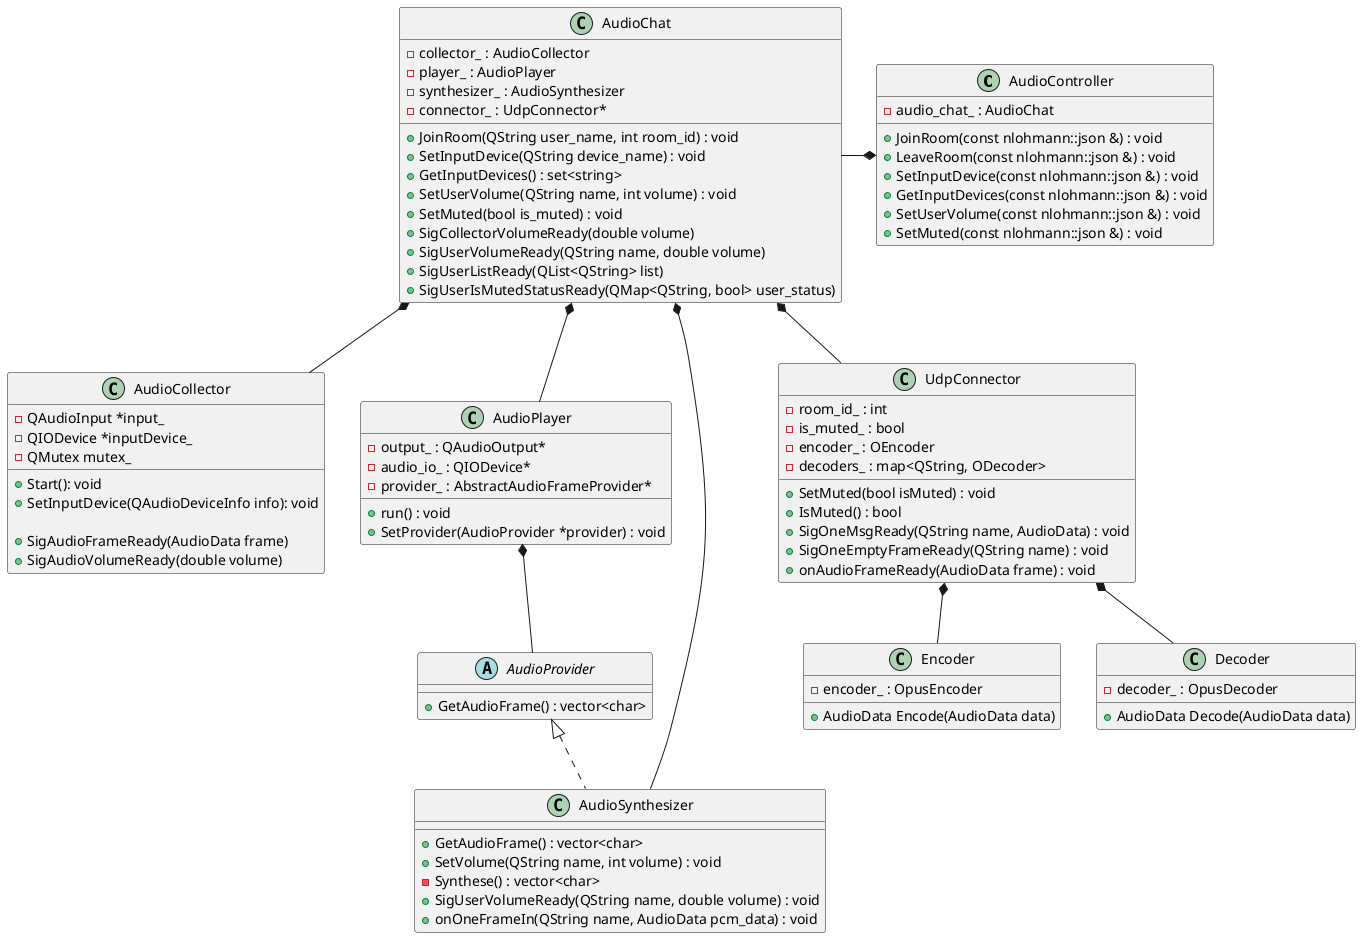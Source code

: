 @startuml

class AudioController{
    - audio_chat_ : AudioChat
    + JoinRoom(const nlohmann::json &) : void
    + LeaveRoom(const nlohmann::json &) : void
    + SetInputDevice(const nlohmann::json &) : void
    + GetInputDevices(const nlohmann::json &) : void
    + SetUserVolume(const nlohmann::json &) : void
    + SetMuted(const nlohmann::json &) : void
}

class AudioChat{

    + JoinRoom(QString user_name, int room_id) : void
    + SetInputDevice(QString device_name) : void
    + GetInputDevices() : set<string>
    + SetUserVolume(QString name, int volume) : void
    + SetMuted(bool is_muted) : void
    + SigCollectorVolumeReady(double volume)
    + SigUserVolumeReady(QString name, double volume)
    + SigUserListReady(QList<QString> list)
    + SigUserIsMutedStatusReady(QMap<QString, bool> user_status)

    -  collector_ : AudioCollector
    -  player_ : AudioPlayer
    -  synthesizer_ : AudioSynthesizer
    -  connector_ : UdpConnector*
}

class AudioCollector{
    + Start(): void
    + SetInputDevice(QAudioDeviceInfo info): void

    + SigAudioFrameReady(AudioData frame)
    + SigAudioVolumeReady(double volume)

    - QAudioInput *input_
    - QIODevice *inputDevice_
    - QMutex mutex_
}

class AudioPlayer {
    + run() : void
    + SetProvider(AudioProvider *provider) : void
    
    - output_ : QAudioOutput*
    - audio_io_ : QIODevice*
    - provider_ : AbstractAudioFrameProvider*
}

class AudioSynthesizer {
    + GetAudioFrame() : vector<char>
    + SetVolume(QString name, int volume) : void
    - Synthese() : vector<char>
    + SigUserVolumeReady(QString name, double volume) : void 
    + onOneFrameIn(QString name, AudioData pcm_data) : void
}

class UdpConnector {
    + SetMuted(bool isMuted) : void
    + IsMuted() : bool
    + SigOneMsgReady(QString name, AudioData) : void
    + SigOneEmptyFrameReady(QString name) : void
    + onAudioFrameReady(AudioData frame) : void

    - room_id_ : int
    - is_muted_ : bool
    - encoder_ : OEncoder
    - decoders_ : map<QString, ODecoder>
}
class Encoder {
    + AudioData Encode(AudioData data)
    - encoder_ : OpusEncoder
}

class Decoder {
    + AudioData Decode(AudioData data)
    - decoder_ : OpusDecoder
}

abstract class AudioProvider {
    + GetAudioFrame() : vector<char>
}

class AudioSynthesizer implements  AudioProvider

AudioPlayer *-- AudioProvider

AudioChat *-- AudioCollector
AudioChat *-- UdpConnector
AudioChat *-- AudioSynthesizer
AudioChat *-- AudioPlayer

UdpConnector *-- Encoder
UdpConnector *-- Decoder


AudioController *-left- AudioChat 

@enduml

